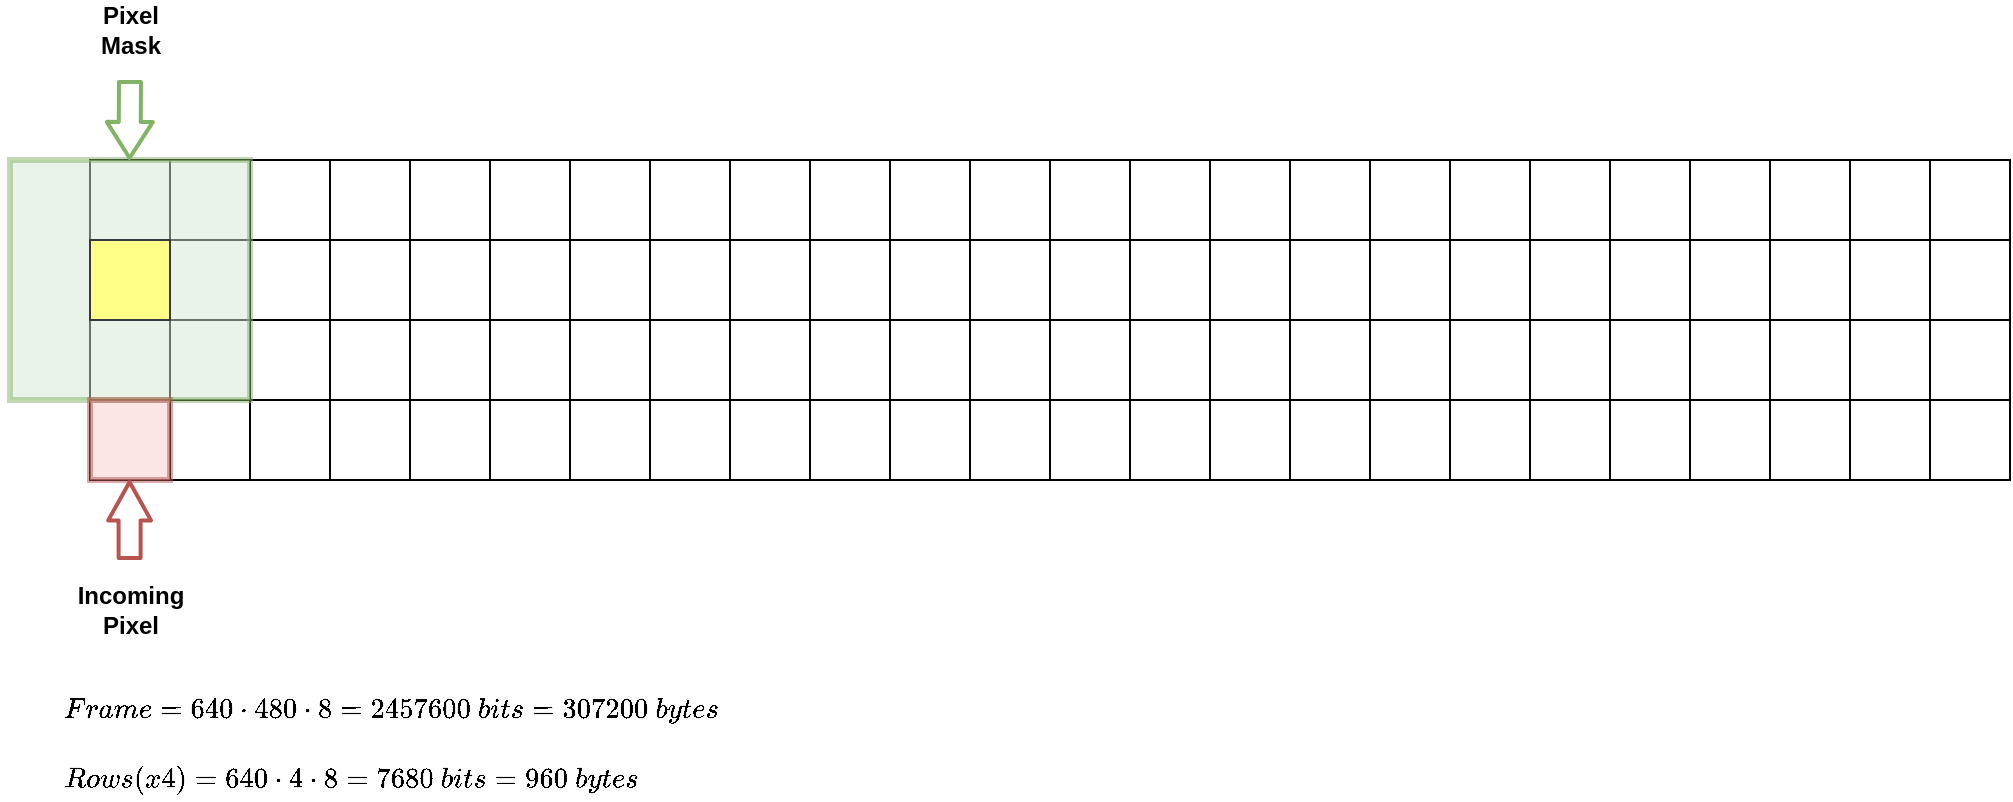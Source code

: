 <mxfile version="14.4.3" type="device"><diagram id="x6_BQVyLkZsWO6-0bKZa" name="Página-1"><mxGraphModel dx="1026" dy="594" grid="1" gridSize="10" guides="1" tooltips="1" connect="1" arrows="1" fold="1" page="1" pageScale="1" pageWidth="1654" pageHeight="1169" math="1" shadow="0"><root><mxCell id="0"/><mxCell id="1" parent="0"/><mxCell id="zSOdvmXpJJyrdB-ddGcs-3" value="" style="rounded=0;whiteSpace=wrap;html=1;" parent="1" vertex="1"><mxGeometry x="160" y="310" width="40" height="40" as="geometry"/></mxCell><mxCell id="zSOdvmXpJJyrdB-ddGcs-4" value="" style="rounded=0;whiteSpace=wrap;html=1;" parent="1" vertex="1"><mxGeometry x="200" y="310" width="40" height="40" as="geometry"/></mxCell><mxCell id="zSOdvmXpJJyrdB-ddGcs-5" value="" style="rounded=0;whiteSpace=wrap;html=1;" parent="1" vertex="1"><mxGeometry x="240" y="310" width="40" height="40" as="geometry"/></mxCell><mxCell id="zSOdvmXpJJyrdB-ddGcs-6" value="" style="rounded=0;whiteSpace=wrap;html=1;" parent="1" vertex="1"><mxGeometry x="280" y="310" width="40" height="40" as="geometry"/></mxCell><mxCell id="zSOdvmXpJJyrdB-ddGcs-7" value="" style="rounded=0;whiteSpace=wrap;html=1;" parent="1" vertex="1"><mxGeometry x="320" y="310" width="40" height="40" as="geometry"/></mxCell><mxCell id="zSOdvmXpJJyrdB-ddGcs-8" value="" style="rounded=0;whiteSpace=wrap;html=1;" parent="1" vertex="1"><mxGeometry x="360" y="310" width="40" height="40" as="geometry"/></mxCell><mxCell id="zSOdvmXpJJyrdB-ddGcs-9" value="" style="rounded=0;whiteSpace=wrap;html=1;" parent="1" vertex="1"><mxGeometry x="400" y="310" width="40" height="40" as="geometry"/></mxCell><mxCell id="zSOdvmXpJJyrdB-ddGcs-10" value="" style="rounded=0;whiteSpace=wrap;html=1;" parent="1" vertex="1"><mxGeometry x="440" y="310" width="40" height="40" as="geometry"/></mxCell><mxCell id="zSOdvmXpJJyrdB-ddGcs-11" value="" style="rounded=0;whiteSpace=wrap;html=1;" parent="1" vertex="1"><mxGeometry x="480" y="310" width="40" height="40" as="geometry"/></mxCell><mxCell id="zSOdvmXpJJyrdB-ddGcs-12" value="" style="rounded=0;whiteSpace=wrap;html=1;" parent="1" vertex="1"><mxGeometry x="520" y="310" width="40" height="40" as="geometry"/></mxCell><mxCell id="zSOdvmXpJJyrdB-ddGcs-13" value="" style="rounded=0;whiteSpace=wrap;html=1;" parent="1" vertex="1"><mxGeometry x="560" y="310" width="40" height="40" as="geometry"/></mxCell><mxCell id="zSOdvmXpJJyrdB-ddGcs-14" value="" style="rounded=0;whiteSpace=wrap;html=1;" parent="1" vertex="1"><mxGeometry x="600" y="310" width="40" height="40" as="geometry"/></mxCell><mxCell id="zSOdvmXpJJyrdB-ddGcs-15" value="" style="rounded=0;whiteSpace=wrap;html=1;" parent="1" vertex="1"><mxGeometry x="640" y="310" width="40" height="40" as="geometry"/></mxCell><mxCell id="zSOdvmXpJJyrdB-ddGcs-16" value="" style="rounded=0;whiteSpace=wrap;html=1;" parent="1" vertex="1"><mxGeometry x="680" y="310" width="40" height="40" as="geometry"/></mxCell><mxCell id="zSOdvmXpJJyrdB-ddGcs-17" value="" style="rounded=0;whiteSpace=wrap;html=1;" parent="1" vertex="1"><mxGeometry x="720" y="310" width="40" height="40" as="geometry"/></mxCell><mxCell id="zSOdvmXpJJyrdB-ddGcs-18" value="" style="rounded=0;whiteSpace=wrap;html=1;" parent="1" vertex="1"><mxGeometry x="760" y="310" width="40" height="40" as="geometry"/></mxCell><mxCell id="zSOdvmXpJJyrdB-ddGcs-19" value="" style="rounded=0;whiteSpace=wrap;html=1;" parent="1" vertex="1"><mxGeometry x="800" y="310" width="40" height="40" as="geometry"/></mxCell><mxCell id="zSOdvmXpJJyrdB-ddGcs-20" value="" style="rounded=0;whiteSpace=wrap;html=1;" parent="1" vertex="1"><mxGeometry x="840" y="310" width="40" height="40" as="geometry"/></mxCell><mxCell id="zSOdvmXpJJyrdB-ddGcs-21" value="" style="rounded=0;whiteSpace=wrap;html=1;" parent="1" vertex="1"><mxGeometry x="880" y="310" width="40" height="40" as="geometry"/></mxCell><mxCell id="zSOdvmXpJJyrdB-ddGcs-22" value="" style="rounded=0;whiteSpace=wrap;html=1;" parent="1" vertex="1"><mxGeometry x="920" y="310" width="40" height="40" as="geometry"/></mxCell><mxCell id="zSOdvmXpJJyrdB-ddGcs-23" value="" style="rounded=0;whiteSpace=wrap;html=1;" parent="1" vertex="1"><mxGeometry x="960" y="310" width="40" height="40" as="geometry"/></mxCell><mxCell id="zSOdvmXpJJyrdB-ddGcs-24" value="" style="rounded=0;whiteSpace=wrap;html=1;" parent="1" vertex="1"><mxGeometry x="1000" y="310" width="40" height="40" as="geometry"/></mxCell><mxCell id="zSOdvmXpJJyrdB-ddGcs-25" value="" style="rounded=0;whiteSpace=wrap;html=1;" parent="1" vertex="1"><mxGeometry x="1040" y="310" width="40" height="40" as="geometry"/></mxCell><mxCell id="zSOdvmXpJJyrdB-ddGcs-26" value="" style="rounded=0;whiteSpace=wrap;html=1;" parent="1" vertex="1"><mxGeometry x="1080" y="310" width="40" height="40" as="geometry"/></mxCell><mxCell id="zSOdvmXpJJyrdB-ddGcs-27" value="" style="rounded=0;whiteSpace=wrap;html=1;" parent="1" vertex="1"><mxGeometry x="160" y="350" width="40" height="40" as="geometry"/></mxCell><mxCell id="zSOdvmXpJJyrdB-ddGcs-28" value="" style="rounded=0;whiteSpace=wrap;html=1;" parent="1" vertex="1"><mxGeometry x="200" y="350" width="40" height="40" as="geometry"/></mxCell><mxCell id="zSOdvmXpJJyrdB-ddGcs-29" value="" style="rounded=0;whiteSpace=wrap;html=1;" parent="1" vertex="1"><mxGeometry x="240" y="350" width="40" height="40" as="geometry"/></mxCell><mxCell id="zSOdvmXpJJyrdB-ddGcs-30" value="" style="rounded=0;whiteSpace=wrap;html=1;" parent="1" vertex="1"><mxGeometry x="280" y="350" width="40" height="40" as="geometry"/></mxCell><mxCell id="zSOdvmXpJJyrdB-ddGcs-31" value="" style="rounded=0;whiteSpace=wrap;html=1;" parent="1" vertex="1"><mxGeometry x="320" y="350" width="40" height="40" as="geometry"/></mxCell><mxCell id="zSOdvmXpJJyrdB-ddGcs-32" value="" style="rounded=0;whiteSpace=wrap;html=1;" parent="1" vertex="1"><mxGeometry x="360" y="350" width="40" height="40" as="geometry"/></mxCell><mxCell id="zSOdvmXpJJyrdB-ddGcs-33" value="" style="rounded=0;whiteSpace=wrap;html=1;" parent="1" vertex="1"><mxGeometry x="400" y="350" width="40" height="40" as="geometry"/></mxCell><mxCell id="zSOdvmXpJJyrdB-ddGcs-34" value="" style="rounded=0;whiteSpace=wrap;html=1;" parent="1" vertex="1"><mxGeometry x="440" y="350" width="40" height="40" as="geometry"/></mxCell><mxCell id="zSOdvmXpJJyrdB-ddGcs-35" value="" style="rounded=0;whiteSpace=wrap;html=1;" parent="1" vertex="1"><mxGeometry x="480" y="350" width="40" height="40" as="geometry"/></mxCell><mxCell id="zSOdvmXpJJyrdB-ddGcs-36" value="" style="rounded=0;whiteSpace=wrap;html=1;" parent="1" vertex="1"><mxGeometry x="520" y="350" width="40" height="40" as="geometry"/></mxCell><mxCell id="zSOdvmXpJJyrdB-ddGcs-37" value="" style="rounded=0;whiteSpace=wrap;html=1;" parent="1" vertex="1"><mxGeometry x="560" y="350" width="40" height="40" as="geometry"/></mxCell><mxCell id="zSOdvmXpJJyrdB-ddGcs-38" value="" style="rounded=0;whiteSpace=wrap;html=1;" parent="1" vertex="1"><mxGeometry x="600" y="350" width="40" height="40" as="geometry"/></mxCell><mxCell id="zSOdvmXpJJyrdB-ddGcs-39" value="" style="rounded=0;whiteSpace=wrap;html=1;" parent="1" vertex="1"><mxGeometry x="640" y="350" width="40" height="40" as="geometry"/></mxCell><mxCell id="zSOdvmXpJJyrdB-ddGcs-40" value="" style="rounded=0;whiteSpace=wrap;html=1;" parent="1" vertex="1"><mxGeometry x="680" y="350" width="40" height="40" as="geometry"/></mxCell><mxCell id="zSOdvmXpJJyrdB-ddGcs-41" value="" style="rounded=0;whiteSpace=wrap;html=1;" parent="1" vertex="1"><mxGeometry x="720" y="350" width="40" height="40" as="geometry"/></mxCell><mxCell id="zSOdvmXpJJyrdB-ddGcs-42" value="" style="rounded=0;whiteSpace=wrap;html=1;" parent="1" vertex="1"><mxGeometry x="760" y="350" width="40" height="40" as="geometry"/></mxCell><mxCell id="zSOdvmXpJJyrdB-ddGcs-43" value="" style="rounded=0;whiteSpace=wrap;html=1;" parent="1" vertex="1"><mxGeometry x="800" y="350" width="40" height="40" as="geometry"/></mxCell><mxCell id="zSOdvmXpJJyrdB-ddGcs-44" value="" style="rounded=0;whiteSpace=wrap;html=1;" parent="1" vertex="1"><mxGeometry x="840" y="350" width="40" height="40" as="geometry"/></mxCell><mxCell id="zSOdvmXpJJyrdB-ddGcs-45" value="" style="rounded=0;whiteSpace=wrap;html=1;" parent="1" vertex="1"><mxGeometry x="880" y="350" width="40" height="40" as="geometry"/></mxCell><mxCell id="zSOdvmXpJJyrdB-ddGcs-46" value="" style="rounded=0;whiteSpace=wrap;html=1;" parent="1" vertex="1"><mxGeometry x="920" y="350" width="40" height="40" as="geometry"/></mxCell><mxCell id="zSOdvmXpJJyrdB-ddGcs-47" value="" style="rounded=0;whiteSpace=wrap;html=1;" parent="1" vertex="1"><mxGeometry x="960" y="350" width="40" height="40" as="geometry"/></mxCell><mxCell id="zSOdvmXpJJyrdB-ddGcs-48" value="" style="rounded=0;whiteSpace=wrap;html=1;" parent="1" vertex="1"><mxGeometry x="1000" y="350" width="40" height="40" as="geometry"/></mxCell><mxCell id="zSOdvmXpJJyrdB-ddGcs-49" value="" style="rounded=0;whiteSpace=wrap;html=1;" parent="1" vertex="1"><mxGeometry x="1040" y="350" width="40" height="40" as="geometry"/></mxCell><mxCell id="zSOdvmXpJJyrdB-ddGcs-50" value="" style="rounded=0;whiteSpace=wrap;html=1;" parent="1" vertex="1"><mxGeometry x="1080" y="350" width="40" height="40" as="geometry"/></mxCell><mxCell id="zSOdvmXpJJyrdB-ddGcs-51" value="" style="rounded=0;whiteSpace=wrap;html=1;" parent="1" vertex="1"><mxGeometry x="160" y="390" width="40" height="40" as="geometry"/></mxCell><mxCell id="zSOdvmXpJJyrdB-ddGcs-52" value="" style="rounded=0;whiteSpace=wrap;html=1;" parent="1" vertex="1"><mxGeometry x="200" y="390" width="40" height="40" as="geometry"/></mxCell><mxCell id="zSOdvmXpJJyrdB-ddGcs-53" value="" style="rounded=0;whiteSpace=wrap;html=1;" parent="1" vertex="1"><mxGeometry x="240" y="390" width="40" height="40" as="geometry"/></mxCell><mxCell id="zSOdvmXpJJyrdB-ddGcs-54" value="" style="rounded=0;whiteSpace=wrap;html=1;" parent="1" vertex="1"><mxGeometry x="280" y="390" width="40" height="40" as="geometry"/></mxCell><mxCell id="zSOdvmXpJJyrdB-ddGcs-55" value="" style="rounded=0;whiteSpace=wrap;html=1;" parent="1" vertex="1"><mxGeometry x="320" y="390" width="40" height="40" as="geometry"/></mxCell><mxCell id="zSOdvmXpJJyrdB-ddGcs-56" value="" style="rounded=0;whiteSpace=wrap;html=1;" parent="1" vertex="1"><mxGeometry x="360" y="390" width="40" height="40" as="geometry"/></mxCell><mxCell id="zSOdvmXpJJyrdB-ddGcs-57" value="" style="rounded=0;whiteSpace=wrap;html=1;" parent="1" vertex="1"><mxGeometry x="400" y="390" width="40" height="40" as="geometry"/></mxCell><mxCell id="zSOdvmXpJJyrdB-ddGcs-58" value="" style="rounded=0;whiteSpace=wrap;html=1;" parent="1" vertex="1"><mxGeometry x="440" y="390" width="40" height="40" as="geometry"/></mxCell><mxCell id="zSOdvmXpJJyrdB-ddGcs-59" value="" style="rounded=0;whiteSpace=wrap;html=1;" parent="1" vertex="1"><mxGeometry x="480" y="390" width="40" height="40" as="geometry"/></mxCell><mxCell id="zSOdvmXpJJyrdB-ddGcs-60" value="" style="rounded=0;whiteSpace=wrap;html=1;" parent="1" vertex="1"><mxGeometry x="520" y="390" width="40" height="40" as="geometry"/></mxCell><mxCell id="zSOdvmXpJJyrdB-ddGcs-61" value="" style="rounded=0;whiteSpace=wrap;html=1;" parent="1" vertex="1"><mxGeometry x="560" y="390" width="40" height="40" as="geometry"/></mxCell><mxCell id="zSOdvmXpJJyrdB-ddGcs-62" value="" style="rounded=0;whiteSpace=wrap;html=1;" parent="1" vertex="1"><mxGeometry x="600" y="390" width="40" height="40" as="geometry"/></mxCell><mxCell id="zSOdvmXpJJyrdB-ddGcs-63" value="" style="rounded=0;whiteSpace=wrap;html=1;" parent="1" vertex="1"><mxGeometry x="640" y="390" width="40" height="40" as="geometry"/></mxCell><mxCell id="zSOdvmXpJJyrdB-ddGcs-64" value="" style="rounded=0;whiteSpace=wrap;html=1;" parent="1" vertex="1"><mxGeometry x="680" y="390" width="40" height="40" as="geometry"/></mxCell><mxCell id="zSOdvmXpJJyrdB-ddGcs-65" value="" style="rounded=0;whiteSpace=wrap;html=1;" parent="1" vertex="1"><mxGeometry x="720" y="390" width="40" height="40" as="geometry"/></mxCell><mxCell id="zSOdvmXpJJyrdB-ddGcs-66" value="" style="rounded=0;whiteSpace=wrap;html=1;" parent="1" vertex="1"><mxGeometry x="760" y="390" width="40" height="40" as="geometry"/></mxCell><mxCell id="zSOdvmXpJJyrdB-ddGcs-67" value="" style="rounded=0;whiteSpace=wrap;html=1;" parent="1" vertex="1"><mxGeometry x="800" y="390" width="40" height="40" as="geometry"/></mxCell><mxCell id="zSOdvmXpJJyrdB-ddGcs-68" value="" style="rounded=0;whiteSpace=wrap;html=1;" parent="1" vertex="1"><mxGeometry x="840" y="390" width="40" height="40" as="geometry"/></mxCell><mxCell id="zSOdvmXpJJyrdB-ddGcs-69" value="" style="rounded=0;whiteSpace=wrap;html=1;" parent="1" vertex="1"><mxGeometry x="880" y="390" width="40" height="40" as="geometry"/></mxCell><mxCell id="zSOdvmXpJJyrdB-ddGcs-70" value="" style="rounded=0;whiteSpace=wrap;html=1;" parent="1" vertex="1"><mxGeometry x="920" y="390" width="40" height="40" as="geometry"/></mxCell><mxCell id="zSOdvmXpJJyrdB-ddGcs-71" value="" style="rounded=0;whiteSpace=wrap;html=1;" parent="1" vertex="1"><mxGeometry x="960" y="390" width="40" height="40" as="geometry"/></mxCell><mxCell id="zSOdvmXpJJyrdB-ddGcs-72" value="" style="rounded=0;whiteSpace=wrap;html=1;" parent="1" vertex="1"><mxGeometry x="1000" y="390" width="40" height="40" as="geometry"/></mxCell><mxCell id="zSOdvmXpJJyrdB-ddGcs-73" value="" style="rounded=0;whiteSpace=wrap;html=1;" parent="1" vertex="1"><mxGeometry x="1040" y="390" width="40" height="40" as="geometry"/></mxCell><mxCell id="zSOdvmXpJJyrdB-ddGcs-74" value="" style="rounded=0;whiteSpace=wrap;html=1;" parent="1" vertex="1"><mxGeometry x="1080" y="390" width="40" height="40" as="geometry"/></mxCell><mxCell id="zSOdvmXpJJyrdB-ddGcs-75" value="" style="rounded=0;whiteSpace=wrap;html=1;" parent="1" vertex="1"><mxGeometry x="160" y="430" width="40" height="40" as="geometry"/></mxCell><mxCell id="zSOdvmXpJJyrdB-ddGcs-76" value="" style="rounded=0;whiteSpace=wrap;html=1;" parent="1" vertex="1"><mxGeometry x="200" y="430" width="40" height="40" as="geometry"/></mxCell><mxCell id="zSOdvmXpJJyrdB-ddGcs-77" value="" style="rounded=0;whiteSpace=wrap;html=1;" parent="1" vertex="1"><mxGeometry x="240" y="430" width="40" height="40" as="geometry"/></mxCell><mxCell id="zSOdvmXpJJyrdB-ddGcs-78" value="" style="rounded=0;whiteSpace=wrap;html=1;" parent="1" vertex="1"><mxGeometry x="280" y="430" width="40" height="40" as="geometry"/></mxCell><mxCell id="zSOdvmXpJJyrdB-ddGcs-79" value="" style="rounded=0;whiteSpace=wrap;html=1;" parent="1" vertex="1"><mxGeometry x="320" y="430" width="40" height="40" as="geometry"/></mxCell><mxCell id="zSOdvmXpJJyrdB-ddGcs-80" value="" style="rounded=0;whiteSpace=wrap;html=1;" parent="1" vertex="1"><mxGeometry x="360" y="430" width="40" height="40" as="geometry"/></mxCell><mxCell id="zSOdvmXpJJyrdB-ddGcs-81" value="" style="rounded=0;whiteSpace=wrap;html=1;" parent="1" vertex="1"><mxGeometry x="400" y="430" width="40" height="40" as="geometry"/></mxCell><mxCell id="zSOdvmXpJJyrdB-ddGcs-82" value="" style="rounded=0;whiteSpace=wrap;html=1;" parent="1" vertex="1"><mxGeometry x="440" y="430" width="40" height="40" as="geometry"/></mxCell><mxCell id="zSOdvmXpJJyrdB-ddGcs-83" value="" style="rounded=0;whiteSpace=wrap;html=1;" parent="1" vertex="1"><mxGeometry x="480" y="430" width="40" height="40" as="geometry"/></mxCell><mxCell id="zSOdvmXpJJyrdB-ddGcs-84" value="" style="rounded=0;whiteSpace=wrap;html=1;" parent="1" vertex="1"><mxGeometry x="520" y="430" width="40" height="40" as="geometry"/></mxCell><mxCell id="zSOdvmXpJJyrdB-ddGcs-85" value="" style="rounded=0;whiteSpace=wrap;html=1;" parent="1" vertex="1"><mxGeometry x="560" y="430" width="40" height="40" as="geometry"/></mxCell><mxCell id="zSOdvmXpJJyrdB-ddGcs-86" value="" style="rounded=0;whiteSpace=wrap;html=1;" parent="1" vertex="1"><mxGeometry x="600" y="430" width="40" height="40" as="geometry"/></mxCell><mxCell id="zSOdvmXpJJyrdB-ddGcs-87" value="" style="rounded=0;whiteSpace=wrap;html=1;" parent="1" vertex="1"><mxGeometry x="640" y="430" width="40" height="40" as="geometry"/></mxCell><mxCell id="zSOdvmXpJJyrdB-ddGcs-88" value="" style="rounded=0;whiteSpace=wrap;html=1;" parent="1" vertex="1"><mxGeometry x="680" y="430" width="40" height="40" as="geometry"/></mxCell><mxCell id="zSOdvmXpJJyrdB-ddGcs-89" value="" style="rounded=0;whiteSpace=wrap;html=1;" parent="1" vertex="1"><mxGeometry x="720" y="430" width="40" height="40" as="geometry"/></mxCell><mxCell id="zSOdvmXpJJyrdB-ddGcs-90" value="" style="rounded=0;whiteSpace=wrap;html=1;" parent="1" vertex="1"><mxGeometry x="760" y="430" width="40" height="40" as="geometry"/></mxCell><mxCell id="zSOdvmXpJJyrdB-ddGcs-91" value="" style="rounded=0;whiteSpace=wrap;html=1;" parent="1" vertex="1"><mxGeometry x="800" y="430" width="40" height="40" as="geometry"/></mxCell><mxCell id="zSOdvmXpJJyrdB-ddGcs-92" value="" style="rounded=0;whiteSpace=wrap;html=1;" parent="1" vertex="1"><mxGeometry x="840" y="430" width="40" height="40" as="geometry"/></mxCell><mxCell id="zSOdvmXpJJyrdB-ddGcs-93" value="" style="rounded=0;whiteSpace=wrap;html=1;" parent="1" vertex="1"><mxGeometry x="880" y="430" width="40" height="40" as="geometry"/></mxCell><mxCell id="zSOdvmXpJJyrdB-ddGcs-94" value="" style="rounded=0;whiteSpace=wrap;html=1;" parent="1" vertex="1"><mxGeometry x="920" y="430" width="40" height="40" as="geometry"/></mxCell><mxCell id="zSOdvmXpJJyrdB-ddGcs-95" value="" style="rounded=0;whiteSpace=wrap;html=1;" parent="1" vertex="1"><mxGeometry x="960" y="430" width="40" height="40" as="geometry"/></mxCell><mxCell id="zSOdvmXpJJyrdB-ddGcs-96" value="" style="rounded=0;whiteSpace=wrap;html=1;" parent="1" vertex="1"><mxGeometry x="1000" y="430" width="40" height="40" as="geometry"/></mxCell><mxCell id="zSOdvmXpJJyrdB-ddGcs-97" value="" style="rounded=0;whiteSpace=wrap;html=1;" parent="1" vertex="1"><mxGeometry x="1040" y="430" width="40" height="40" as="geometry"/></mxCell><mxCell id="zSOdvmXpJJyrdB-ddGcs-98" value="" style="rounded=0;whiteSpace=wrap;html=1;" parent="1" vertex="1"><mxGeometry x="1080" y="430" width="40" height="40" as="geometry"/></mxCell><mxCell id="zSOdvmXpJJyrdB-ddGcs-99" value="" style="whiteSpace=wrap;html=1;aspect=fixed;fillColor=#d5e8d4;strokeWidth=3;strokeColor=#82b366;opacity=50;" parent="1" vertex="1"><mxGeometry x="120" y="310" width="120" height="120" as="geometry"/></mxCell><mxCell id="zSOdvmXpJJyrdB-ddGcs-100" value="" style="shape=flexArrow;endArrow=classic;html=1;strokeWidth=2;fillColor=none;strokeColor=#82b366;endWidth=10;endSize=5.344;" parent="1" edge="1"><mxGeometry width="50" height="50" relative="1" as="geometry"><mxPoint x="180" y="270" as="sourcePoint"/><mxPoint x="179.79" y="310" as="targetPoint"/></mxGeometry></mxCell><mxCell id="zSOdvmXpJJyrdB-ddGcs-102" value="" style="shape=flexArrow;endArrow=classic;html=1;strokeWidth=2;fillColor=none;strokeColor=#b85450;endWidth=8.4;endSize=5.732;" parent="1" edge="1"><mxGeometry width="50" height="50" relative="1" as="geometry"><mxPoint x="179.8" y="510" as="sourcePoint"/><mxPoint x="179.8" y="470" as="targetPoint"/></mxGeometry></mxCell><mxCell id="zSOdvmXpJJyrdB-ddGcs-104" value="" style="rounded=0;whiteSpace=wrap;html=1;strokeWidth=3;fillColor=#f8cecc;strokeColor=#b85450;opacity=50;" parent="1" vertex="1"><mxGeometry x="160" y="430" width="40" height="40" as="geometry"/></mxCell><mxCell id="zSOdvmXpJJyrdB-ddGcs-105" value="Pixel&lt;br&gt;Mask" style="text;html=1;align=center;verticalAlign=middle;resizable=0;points=[];autosize=1;strokeColor=none;fillColor=none;fontStyle=1" parent="1" vertex="1"><mxGeometry x="155" y="230" width="50" height="30" as="geometry"/></mxCell><mxCell id="zSOdvmXpJJyrdB-ddGcs-106" value="Incoming &lt;br&gt;Pixel" style="text;html=1;align=center;verticalAlign=middle;resizable=0;points=[];autosize=1;strokeColor=none;fillColor=none;fontStyle=1" parent="1" vertex="1"><mxGeometry x="145" y="520" width="70" height="30" as="geometry"/></mxCell><mxCell id="zSOdvmXpJJyrdB-ddGcs-108" value="" style="rounded=0;whiteSpace=wrap;html=1;fillColor=#ffff88;strokeColor=#36393d;" parent="1" vertex="1"><mxGeometry x="160" y="350" width="40" height="40" as="geometry"/></mxCell><mxCell id="-EqR05oShgdILFhzDLu9-4" value="$$Frame = 640 \cdot 480 \cdot 8 = 2457600 \ bits = 307200 \ bytes $$" style="text;html=1;align=center;verticalAlign=middle;resizable=0;points=[];autosize=1;strokeColor=none;fillColor=none;" parent="1" vertex="1"><mxGeometry x="115" y="575" width="390" height="20" as="geometry"/></mxCell><mxCell id="-EqR05oShgdILFhzDLu9-5" value="$$Rows (x4) = 640 \cdot 4 \cdot 8 = 7680 \ bits = 960 \ bytes $$" style="text;html=1;align=center;verticalAlign=middle;resizable=0;points=[];autosize=1;strokeColor=none;fillColor=none;" parent="1" vertex="1"><mxGeometry x="115" y="610" width="350" height="20" as="geometry"/></mxCell></root></mxGraphModel></diagram></mxfile>